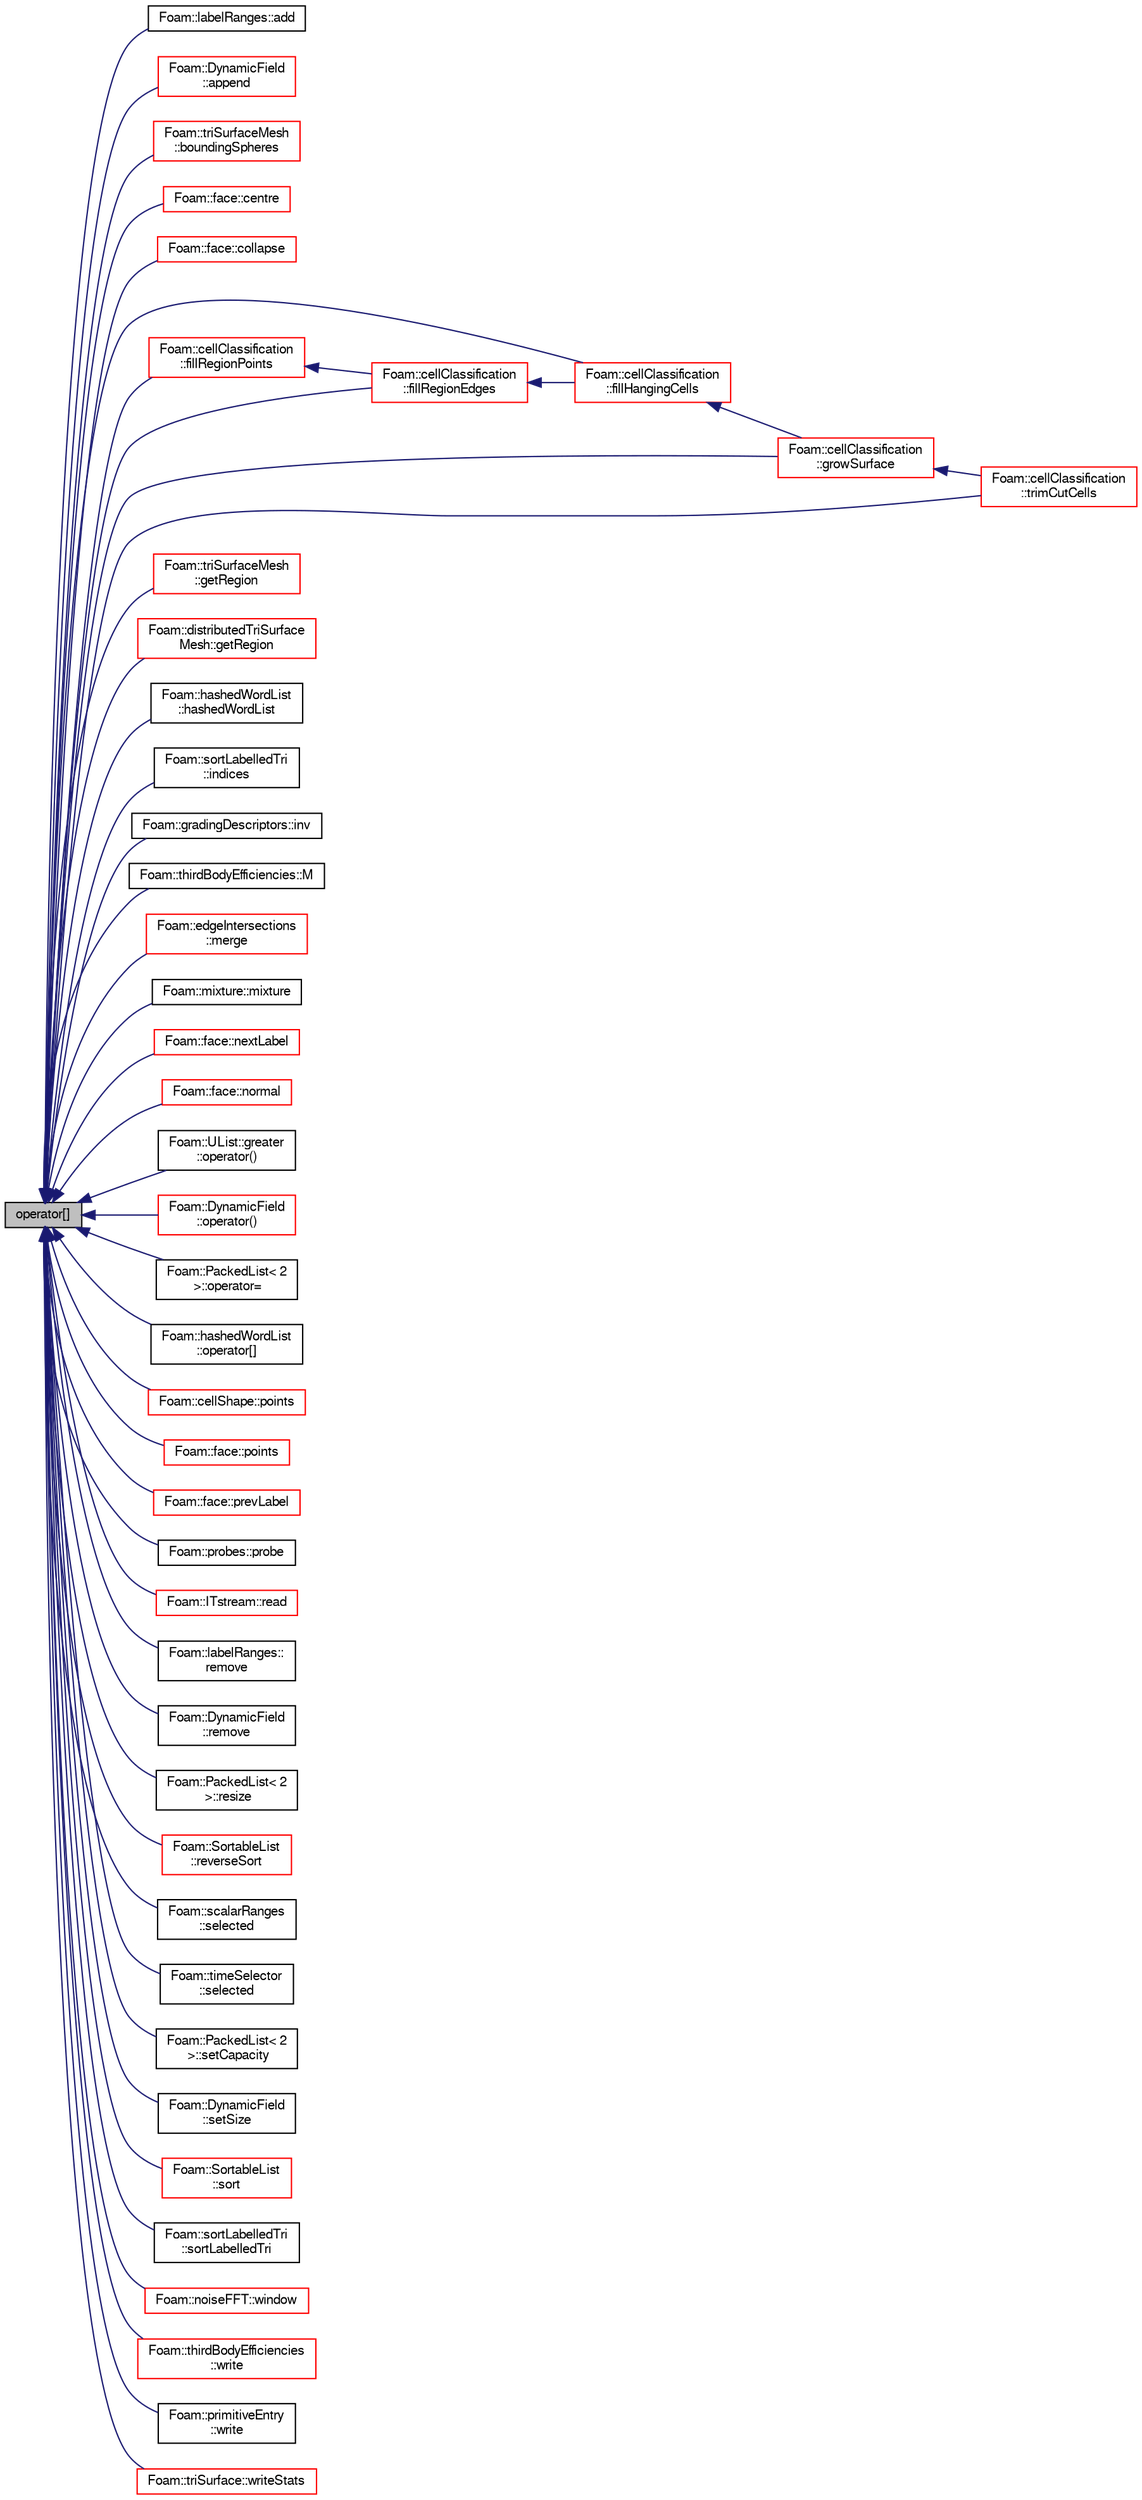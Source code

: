 digraph "operator[]"
{
  bgcolor="transparent";
  edge [fontname="FreeSans",fontsize="10",labelfontname="FreeSans",labelfontsize="10"];
  node [fontname="FreeSans",fontsize="10",shape=record];
  rankdir="LR";
  Node2100 [label="operator[]",height=0.2,width=0.4,color="black", fillcolor="grey75", style="filled", fontcolor="black"];
  Node2100 -> Node2101 [dir="back",color="midnightblue",fontsize="10",style="solid",fontname="FreeSans"];
  Node2101 [label="Foam::labelRanges::add",height=0.2,width=0.4,color="black",URL="$a28154.html#a2a9b5231256cea35a9d3851f2d1bb9fc",tooltip="Add the range to the list. "];
  Node2100 -> Node2102 [dir="back",color="midnightblue",fontsize="10",style="solid",fontname="FreeSans"];
  Node2102 [label="Foam::DynamicField\l::append",height=0.2,width=0.4,color="red",URL="$a26458.html#a13502d5ef5b1f4dd51744972bd50c759",tooltip="Append an element at the end of the list. "];
  Node2100 -> Node2144 [dir="back",color="midnightblue",fontsize="10",style="solid",fontname="FreeSans"];
  Node2144 [label="Foam::triSurfaceMesh\l::boundingSpheres",height=0.2,width=0.4,color="red",URL="$a25258.html#a4f9baf018af105a4cd6d9c008d4d04ec",tooltip="Get bounding spheres (centre and radius squared). Any point. "];
  Node2100 -> Node2158 [dir="back",color="midnightblue",fontsize="10",style="solid",fontname="FreeSans"];
  Node2158 [label="Foam::face::centre",height=0.2,width=0.4,color="red",URL="$a27218.html#a87a4cbbb775d06be2c2f27bdab4ddb04",tooltip="Centre point of face. "];
  Node2100 -> Node2187 [dir="back",color="midnightblue",fontsize="10",style="solid",fontname="FreeSans"];
  Node2187 [label="Foam::face::collapse",height=0.2,width=0.4,color="red",URL="$a27218.html#aa7b180812fb980c853b0897c503211fe",tooltip="Collapse face by removing duplicate point labels. "];
  Node2100 -> Node2190 [dir="back",color="midnightblue",fontsize="10",style="solid",fontname="FreeSans"];
  Node2190 [label="Foam::cellClassification\l::fillHangingCells",height=0.2,width=0.4,color="red",URL="$a24950.html#a164b66cd3f5201626cbc87b0799c6269",tooltip="Find hanging cells (cells with all points on outside) and set their. "];
  Node2190 -> Node2191 [dir="back",color="midnightblue",fontsize="10",style="solid",fontname="FreeSans"];
  Node2191 [label="Foam::cellClassification\l::growSurface",height=0.2,width=0.4,color="red",URL="$a24950.html#a56c193967895164412e4f58debcabd42",tooltip="Sets vertex neighbours of meshType cells to fillType. "];
  Node2191 -> Node2193 [dir="back",color="midnightblue",fontsize="10",style="solid",fontname="FreeSans"];
  Node2193 [label="Foam::cellClassification\l::trimCutCells",height=0.2,width=0.4,color="red",URL="$a24950.html#a8545d85708fc293d61e5f7c552ec8f8c"];
  Node2100 -> Node2196 [dir="back",color="midnightblue",fontsize="10",style="solid",fontname="FreeSans"];
  Node2196 [label="Foam::cellClassification\l::fillRegionEdges",height=0.2,width=0.4,color="red",URL="$a24950.html#af24b1f544bfdcd0b63df803b41892df8",tooltip="Find regionEdges and fill one neighbour. Iterate until nothing. "];
  Node2196 -> Node2190 [dir="back",color="midnightblue",fontsize="10",style="solid",fontname="FreeSans"];
  Node2100 -> Node2197 [dir="back",color="midnightblue",fontsize="10",style="solid",fontname="FreeSans"];
  Node2197 [label="Foam::cellClassification\l::fillRegionPoints",height=0.2,width=0.4,color="red",URL="$a24950.html#a000d418d1891eeac745e5ddc090b4ad7",tooltip="Find regionPoints and fill all neighbours. Iterate until nothing. "];
  Node2197 -> Node2196 [dir="back",color="midnightblue",fontsize="10",style="solid",fontname="FreeSans"];
  Node2100 -> Node2198 [dir="back",color="midnightblue",fontsize="10",style="solid",fontname="FreeSans"];
  Node2198 [label="Foam::triSurfaceMesh\l::getRegion",height=0.2,width=0.4,color="red",URL="$a25258.html#ab2bcdcc4dd1bdb5a9e1d1025292bdf24",tooltip="From a set of points and indices get the region. "];
  Node2100 -> Node2153 [dir="back",color="midnightblue",fontsize="10",style="solid",fontname="FreeSans"];
  Node2153 [label="Foam::distributedTriSurface\lMesh::getRegion",height=0.2,width=0.4,color="red",URL="$a28642.html#ab2bcdcc4dd1bdb5a9e1d1025292bdf24",tooltip="From a set of points and indices get the region. "];
  Node2100 -> Node2191 [dir="back",color="midnightblue",fontsize="10",style="solid",fontname="FreeSans"];
  Node2100 -> Node2203 [dir="back",color="midnightblue",fontsize="10",style="solid",fontname="FreeSans"];
  Node2203 [label="Foam::hashedWordList\l::hashedWordList",height=0.2,width=0.4,color="black",URL="$a28242.html#a02ce30bb18257bfd478e776be5530734",tooltip="Construct from number and list of names. "];
  Node2100 -> Node2204 [dir="back",color="midnightblue",fontsize="10",style="solid",fontname="FreeSans"];
  Node2204 [label="Foam::sortLabelledTri\l::indices",height=0.2,width=0.4,color="black",URL="$a30582.html#a5b8f2298c57c725c79149464f1aeed69",tooltip="Set the labelList to those of sorted point indices. "];
  Node2100 -> Node2205 [dir="back",color="midnightblue",fontsize="10",style="solid",fontname="FreeSans"];
  Node2205 [label="Foam::gradingDescriptors::inv",height=0.2,width=0.4,color="black",URL="$a24766.html#af86da1563866ed018d8f70e7a9f80b3e",tooltip="Return the inverse gradingDescriptors with 1/expansionRatio. "];
  Node2100 -> Node2206 [dir="back",color="midnightblue",fontsize="10",style="solid",fontname="FreeSans"];
  Node2206 [label="Foam::thirdBodyEfficiencies::M",height=0.2,width=0.4,color="black",URL="$a30318.html#a02ee23abd6f31426f817d7d9e7dcfe65",tooltip="Calculate and return M, the concentration of the third-bodies. "];
  Node2100 -> Node2207 [dir="back",color="midnightblue",fontsize="10",style="solid",fontname="FreeSans"];
  Node2207 [label="Foam::edgeIntersections\l::merge",height=0.2,width=0.4,color="red",URL="$a25498.html#a987539e16097f548da5dde54bbc38a40",tooltip="Merge (or override) edge intersection for a subset. "];
  Node2100 -> Node2211 [dir="back",color="midnightblue",fontsize="10",style="solid",fontname="FreeSans"];
  Node2211 [label="Foam::mixture::mixture",height=0.2,width=0.4,color="black",URL="$a31802.html#a2c5268e8891fee06d7a7a5e4f3d5f3af",tooltip="Construct from Istream. "];
  Node2100 -> Node2212 [dir="back",color="midnightblue",fontsize="10",style="solid",fontname="FreeSans"];
  Node2212 [label="Foam::face::nextLabel",height=0.2,width=0.4,color="red",URL="$a27218.html#a8d8ab7da5fc0315042faf1b6dcf64f4a",tooltip="Next vertex on face. "];
  Node2100 -> Node2401 [dir="back",color="midnightblue",fontsize="10",style="solid",fontname="FreeSans"];
  Node2401 [label="Foam::face::normal",height=0.2,width=0.4,color="red",URL="$a27218.html#a9c276d6ebebcebe172195c3106e409ad",tooltip="Vector normal; magnitude is equal to area of face. "];
  Node2100 -> Node2421 [dir="back",color="midnightblue",fontsize="10",style="solid",fontname="FreeSans"];
  Node2421 [label="Foam::UList::greater\l::operator()",height=0.2,width=0.4,color="black",URL="$a25986.html#a49202d8cfd6e19f3d43c028252050ed7"];
  Node2100 -> Node2422 [dir="back",color="midnightblue",fontsize="10",style="solid",fontname="FreeSans"];
  Node2422 [label="Foam::DynamicField\l::operator()",height=0.2,width=0.4,color="red",URL="$a26458.html#abc568a2446cac8e868a0e2f42b561d08",tooltip="Return non-const access to an element, resizing list if. "];
  Node2100 -> Node2423 [dir="back",color="midnightblue",fontsize="10",style="solid",fontname="FreeSans"];
  Node2423 [label="Foam::PackedList\< 2\l \>::operator=",height=0.2,width=0.4,color="black",URL="$a25938.html#a2c5b11c36b03e179830b2cf26d1d414c",tooltip="Assignment of all entries to the given value. Takes linear time. "];
  Node2100 -> Node2424 [dir="back",color="midnightblue",fontsize="10",style="solid",fontname="FreeSans"];
  Node2424 [label="Foam::hashedWordList\l::operator[]",height=0.2,width=0.4,color="black",URL="$a28242.html#aec503145c722a647ea05927c913e8f30",tooltip="Return name corresponding to specified index. "];
  Node2100 -> Node2425 [dir="back",color="midnightblue",fontsize="10",style="solid",fontname="FreeSans"];
  Node2425 [label="Foam::cellShape::points",height=0.2,width=0.4,color="red",URL="$a27206.html#ac7f541de6c3db495f614c55f614a6865",tooltip="Return the points corresponding to this cellShape. "];
  Node2100 -> Node2427 [dir="back",color="midnightblue",fontsize="10",style="solid",fontname="FreeSans"];
  Node2427 [label="Foam::face::points",height=0.2,width=0.4,color="red",URL="$a27218.html#a31b4b5aa616e3ff848118f676e9fec6e",tooltip="Return the points corresponding to this face. "];
  Node2100 -> Node2431 [dir="back",color="midnightblue",fontsize="10",style="solid",fontname="FreeSans"];
  Node2431 [label="Foam::face::prevLabel",height=0.2,width=0.4,color="red",URL="$a27218.html#aedd60bf57584421ad083961cb22a459e",tooltip="Previous vertex on face. "];
  Node2100 -> Node2432 [dir="back",color="midnightblue",fontsize="10",style="solid",fontname="FreeSans"];
  Node2432 [label="Foam::probes::probe",height=0.2,width=0.4,color="black",URL="$a29266.html#a0064bedd7d29d583c54a35a287a493fc",tooltip="Return location for probe i. "];
  Node2100 -> Node2433 [dir="back",color="midnightblue",fontsize="10",style="solid",fontname="FreeSans"];
  Node2433 [label="Foam::ITstream::read",height=0.2,width=0.4,color="red",URL="$a26322.html#a3d4b02e5b143d1a4ba9a5b34f11b4ed1",tooltip="Return next token from stream. "];
  Node2100 -> Node2438 [dir="back",color="midnightblue",fontsize="10",style="solid",fontname="FreeSans"];
  Node2438 [label="Foam::labelRanges::\lremove",height=0.2,width=0.4,color="black",URL="$a28154.html#a713ced0be5e5ce1895a1e90110661c4a",tooltip="Remove the range from the list. "];
  Node2100 -> Node2439 [dir="back",color="midnightblue",fontsize="10",style="solid",fontname="FreeSans"];
  Node2439 [label="Foam::DynamicField\l::remove",height=0.2,width=0.4,color="black",URL="$a26458.html#a11a92c7c8e39f3f023c3bcca1e5297f0",tooltip="Remove and return the top element. "];
  Node2100 -> Node2440 [dir="back",color="midnightblue",fontsize="10",style="solid",fontname="FreeSans"];
  Node2440 [label="Foam::PackedList\< 2\l \>::resize",height=0.2,width=0.4,color="black",URL="$a25938.html#a269162b4a99f0b5255951cfe3309f517",tooltip="Reset addressable list size, does not shrink the allocated size. "];
  Node2100 -> Node2441 [dir="back",color="midnightblue",fontsize="10",style="solid",fontname="FreeSans"];
  Node2441 [label="Foam::SortableList\l::reverseSort",height=0.2,width=0.4,color="red",URL="$a25918.html#a9ce3c2209a04ed8ea34d7b82ce913219",tooltip="Reverse (stable) sort the list. "];
  Node2100 -> Node2443 [dir="back",color="midnightblue",fontsize="10",style="solid",fontname="FreeSans"];
  Node2443 [label="Foam::scalarRanges\l::selected",height=0.2,width=0.4,color="black",URL="$a28166.html#a60c5accad3e08f45a7cc3140943a6c01",tooltip="Return the set of selected entries in the given list. "];
  Node2100 -> Node2444 [dir="back",color="midnightblue",fontsize="10",style="solid",fontname="FreeSans"];
  Node2444 [label="Foam::timeSelector\l::selected",height=0.2,width=0.4,color="black",URL="$a26358.html#a4936cfbcff6f8b23092a6f4484174a7d",tooltip="Return the set of selected instants in the given list that are. "];
  Node2100 -> Node2445 [dir="back",color="midnightblue",fontsize="10",style="solid",fontname="FreeSans"];
  Node2445 [label="Foam::PackedList\< 2\l \>::setCapacity",height=0.2,width=0.4,color="black",URL="$a25938.html#a3769bf93f15609625d62b693c566bcd1",tooltip="Alter the size of the underlying storage. "];
  Node2100 -> Node2446 [dir="back",color="midnightblue",fontsize="10",style="solid",fontname="FreeSans"];
  Node2446 [label="Foam::DynamicField\l::setSize",height=0.2,width=0.4,color="black",URL="$a26458.html#a3e1ba8cbd7f1301a31141b5ec3d97eae",tooltip="Alter the addressed list size and fill new space with a. "];
  Node2100 -> Node2447 [dir="back",color="midnightblue",fontsize="10",style="solid",fontname="FreeSans"];
  Node2447 [label="Foam::SortableList\l::sort",height=0.2,width=0.4,color="red",URL="$a25918.html#a47fdc9eea42b6975cdc835bb2e08810e",tooltip="(stable) sort the list (if changed after construction time) "];
  Node2100 -> Node2460 [dir="back",color="midnightblue",fontsize="10",style="solid",fontname="FreeSans"];
  Node2460 [label="Foam::sortLabelledTri\l::sortLabelledTri",height=0.2,width=0.4,color="black",URL="$a30582.html#a001d9cfc5814719731c59eed17b07dbc",tooltip="Construct from surface, sorting the faces according to patch. "];
  Node2100 -> Node2193 [dir="back",color="midnightblue",fontsize="10",style="solid",fontname="FreeSans"];
  Node2100 -> Node2461 [dir="back",color="midnightblue",fontsize="10",style="solid",fontname="FreeSans"];
  Node2461 [label="Foam::noiseFFT::window",height=0.2,width=0.4,color="red",URL="$a28950.html#ad000944ca2be69bfeb3c1b8e7131a33a",tooltip="Return the nth window. "];
  Node2100 -> Node2471 [dir="back",color="midnightblue",fontsize="10",style="solid",fontname="FreeSans"];
  Node2471 [label="Foam::thirdBodyEfficiencies\l::write",height=0.2,width=0.4,color="red",URL="$a30318.html#a78cec3e4ecac4a89a3ad8d38f2ad21f5",tooltip="Write to stream. "];
  Node2100 -> Node2474 [dir="back",color="midnightblue",fontsize="10",style="solid",fontname="FreeSans"];
  Node2474 [label="Foam::primitiveEntry\l::write",height=0.2,width=0.4,color="black",URL="$a26058.html#abba3093e9056aa1033a534c5f3df0a80",tooltip="Write, optionally with contents only (no keyword, etc) "];
  Node2100 -> Node2475 [dir="back",color="midnightblue",fontsize="10",style="solid",fontname="FreeSans"];
  Node2475 [label="Foam::triSurface::writeStats",height=0.2,width=0.4,color="red",URL="$a30598.html#a9dcc5076c83a26b069fbc8106a14c7ec",tooltip="Write some statistics. "];
}
